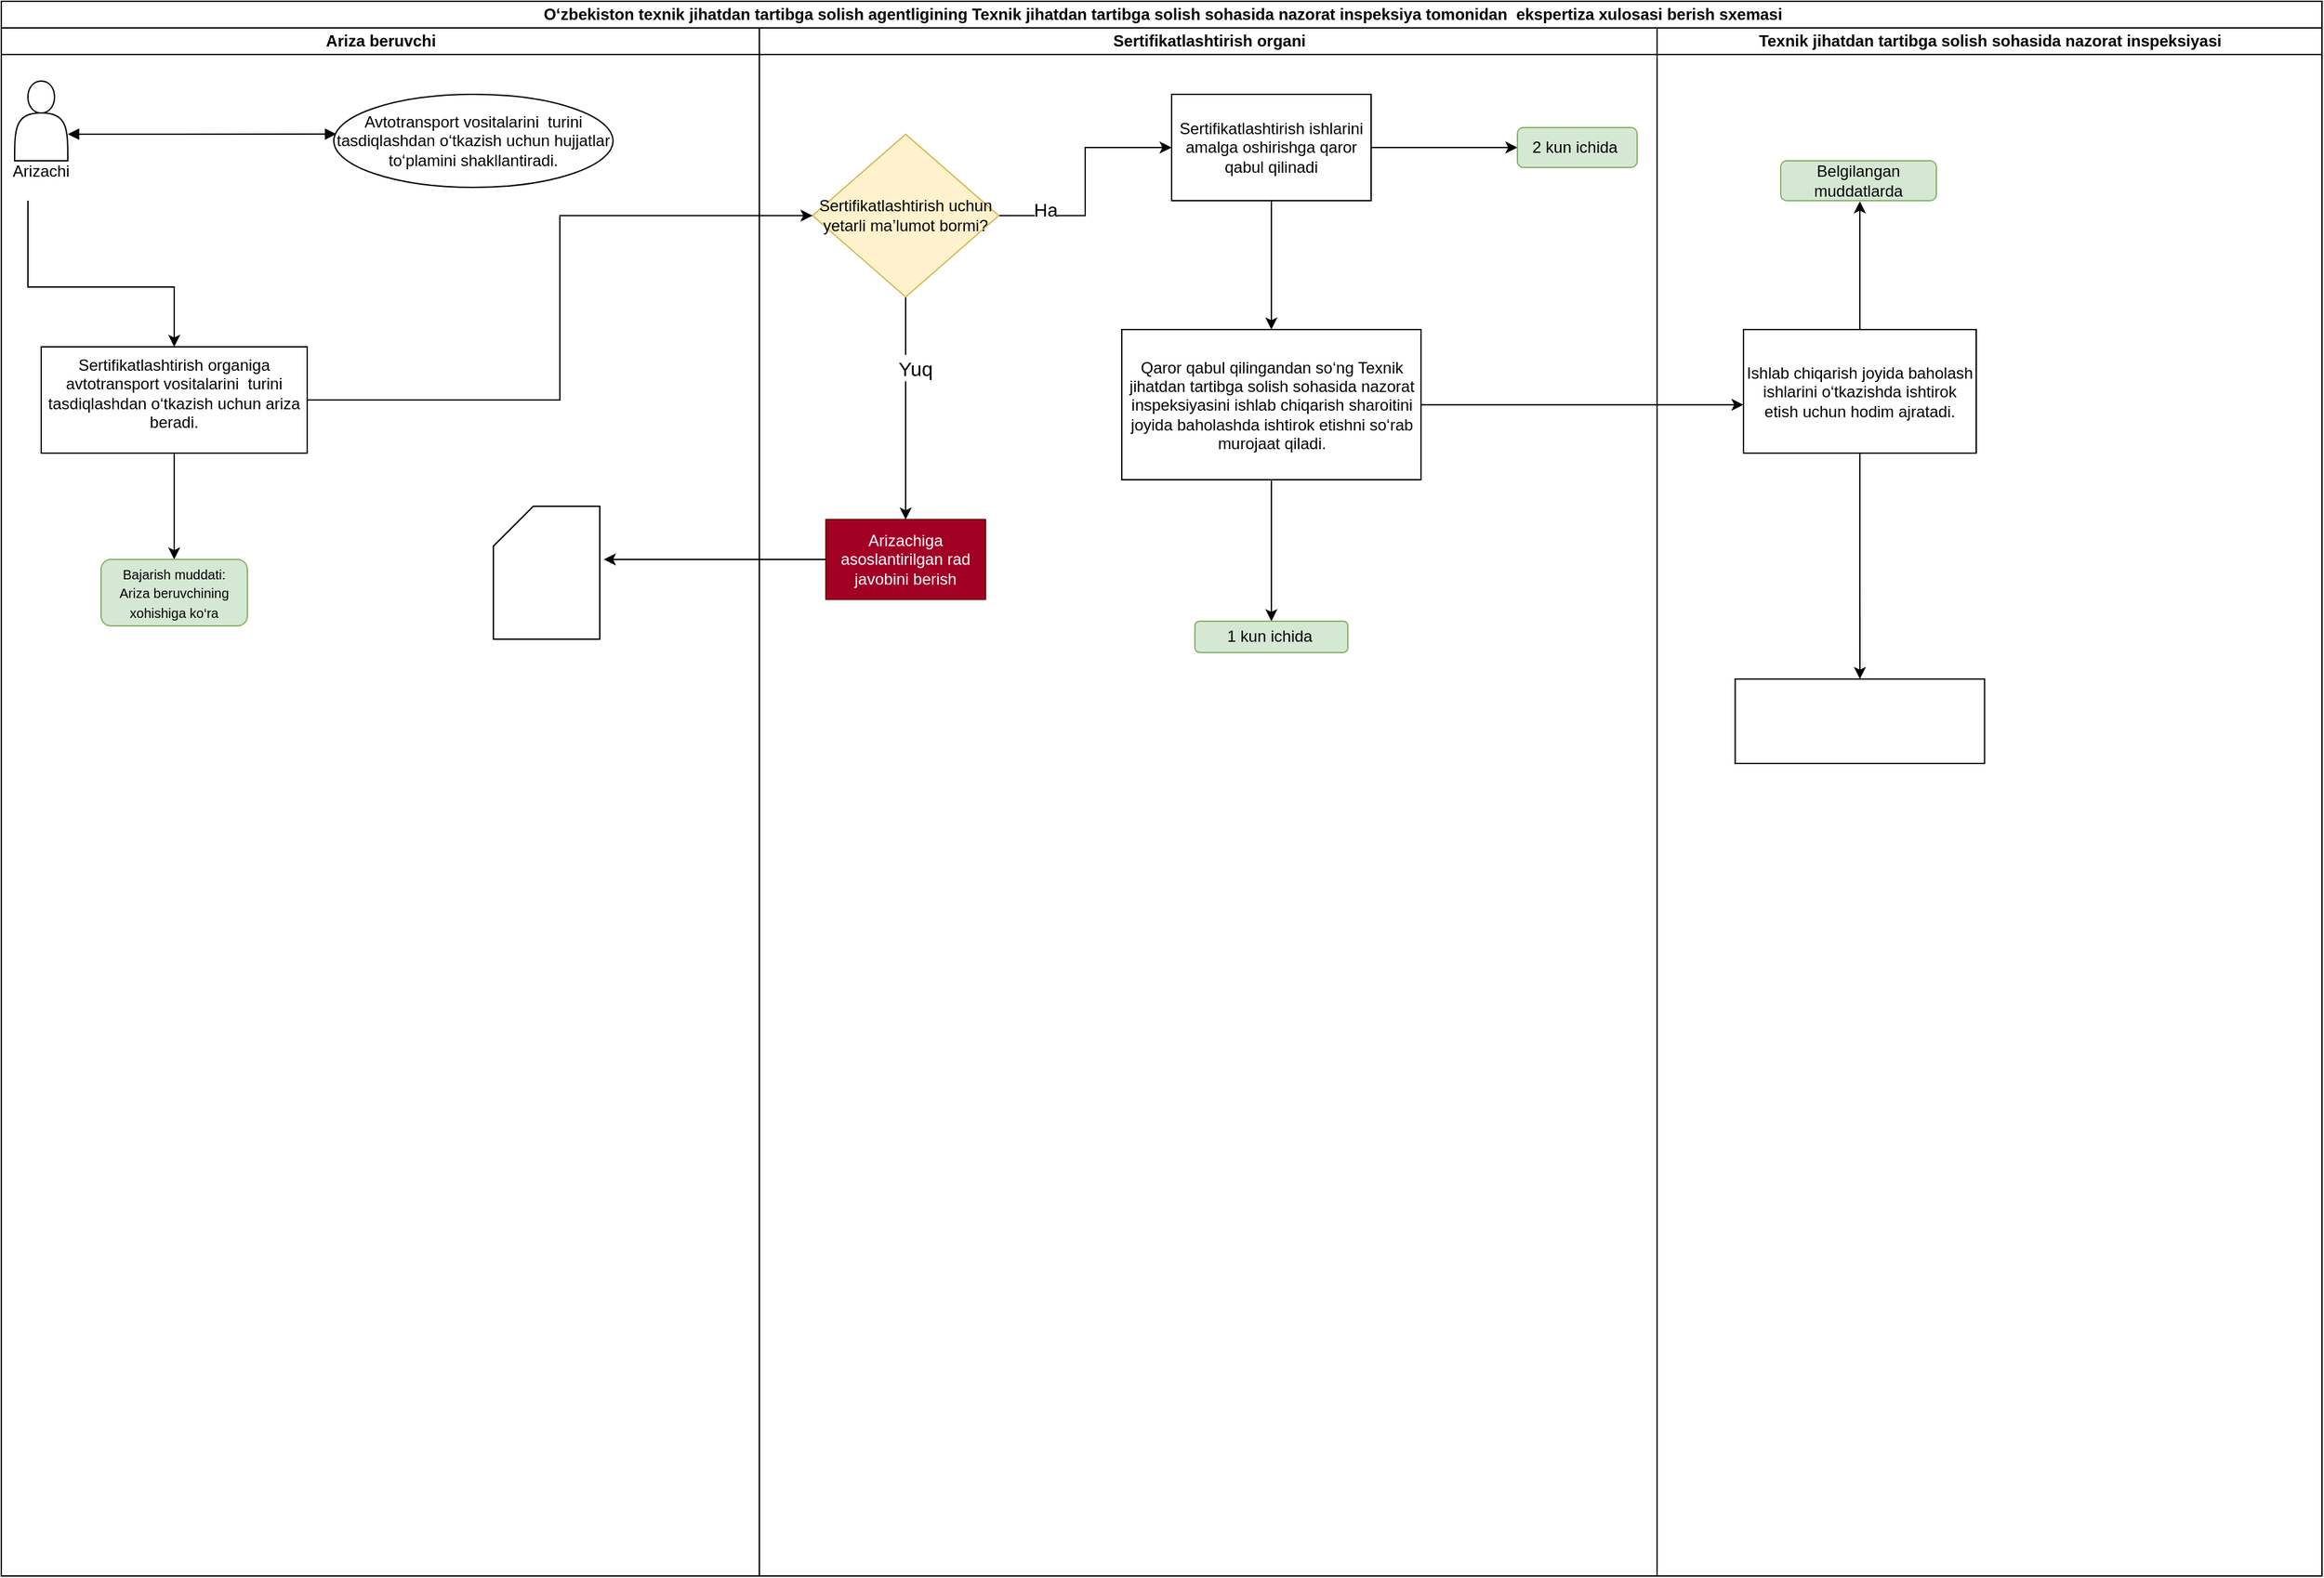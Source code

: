 <mxfile version="24.9.1">
  <diagram name="Page-1" id="WMEvMQvgGlAdVSdO1EcV">
    <mxGraphModel dx="2632" dy="1904" grid="1" gridSize="10" guides="1" tooltips="1" connect="1" arrows="1" fold="1" page="1" pageScale="1" pageWidth="583" pageHeight="827" math="0" shadow="0">
      <root>
        <mxCell id="0" />
        <mxCell id="1" parent="0" />
        <mxCell id="QGYkuM-SD6Ew6iko7fnx-1" value="O‘zbekiston texnik jihatdan tartibga solish agentligining Texnik jihatdan tartibga solish sohasida nazorat inspeksiya tomonidan&amp;nbsp; ekspertiza xulosasi berish sxemasi" style="swimlane;childLayout=stackLayout;resizeParent=1;resizeParentMax=0;startSize=20;html=1;" vertex="1" parent="1">
          <mxGeometry x="-290" y="-660" width="1745" height="1185" as="geometry" />
        </mxCell>
        <mxCell id="QGYkuM-SD6Ew6iko7fnx-2" value="Ariza beruvchi" style="swimlane;startSize=20;html=1;" vertex="1" parent="QGYkuM-SD6Ew6iko7fnx-1">
          <mxGeometry y="20" width="570" height="1165" as="geometry" />
        </mxCell>
        <mxCell id="QGYkuM-SD6Ew6iko7fnx-14" value="" style="edgeStyle=orthogonalEdgeStyle;rounded=0;orthogonalLoop=1;jettySize=auto;html=1;" edge="1" parent="QGYkuM-SD6Ew6iko7fnx-2" source="QGYkuM-SD6Ew6iko7fnx-16" target="QGYkuM-SD6Ew6iko7fnx-13">
          <mxGeometry relative="1" as="geometry">
            <mxPoint x="35" y="150" as="sourcePoint" />
            <Array as="points">
              <mxPoint x="20" y="195" />
              <mxPoint x="130" y="195" />
            </Array>
          </mxGeometry>
        </mxCell>
        <mxCell id="QGYkuM-SD6Ew6iko7fnx-9" value="Avtotransport vositalarini&amp;nbsp; turini tasdiqlashdan o‘tkazish uchun hujjatlar to‘plamini shakllantiradi." style="ellipse;whiteSpace=wrap;html=1;" vertex="1" parent="QGYkuM-SD6Ew6iko7fnx-2">
          <mxGeometry x="250" y="50" width="210" height="70" as="geometry" />
        </mxCell>
        <mxCell id="QGYkuM-SD6Ew6iko7fnx-11" value="" style="endArrow=block;startArrow=block;endFill=1;startFill=1;html=1;rounded=0;entryX=0.009;entryY=0.427;entryDx=0;entryDy=0;entryPerimeter=0;" edge="1" parent="QGYkuM-SD6Ew6iko7fnx-2" target="QGYkuM-SD6Ew6iko7fnx-9">
          <mxGeometry width="160" relative="1" as="geometry">
            <mxPoint x="50" y="79.992" as="sourcePoint" />
            <mxPoint x="230" y="80" as="targetPoint" />
          </mxGeometry>
        </mxCell>
        <mxCell id="QGYkuM-SD6Ew6iko7fnx-23" style="edgeStyle=orthogonalEdgeStyle;rounded=0;orthogonalLoop=1;jettySize=auto;html=1;" edge="1" parent="QGYkuM-SD6Ew6iko7fnx-2" source="QGYkuM-SD6Ew6iko7fnx-13" target="QGYkuM-SD6Ew6iko7fnx-22">
          <mxGeometry relative="1" as="geometry" />
        </mxCell>
        <mxCell id="QGYkuM-SD6Ew6iko7fnx-13" value="Sertifikatlashtirish organiga avtotransport vositalarini  turini tasdiqlashdan o‘tkazish uchun ariza beradi." style="whiteSpace=wrap;html=1;verticalAlign=top;" vertex="1" parent="QGYkuM-SD6Ew6iko7fnx-2">
          <mxGeometry x="30" y="240" width="200" height="80" as="geometry" />
        </mxCell>
        <mxCell id="QGYkuM-SD6Ew6iko7fnx-15" value="" style="shape=actor;whiteSpace=wrap;html=1;" vertex="1" parent="QGYkuM-SD6Ew6iko7fnx-2">
          <mxGeometry x="10" y="40" width="40" height="60" as="geometry" />
        </mxCell>
        <mxCell id="QGYkuM-SD6Ew6iko7fnx-16" value="Arizachi&lt;div&gt;&lt;br&gt;&lt;/div&gt;" style="text;html=1;align=center;verticalAlign=middle;whiteSpace=wrap;rounded=0;" vertex="1" parent="QGYkuM-SD6Ew6iko7fnx-2">
          <mxGeometry y="100" width="60" height="30" as="geometry" />
        </mxCell>
        <mxCell id="QGYkuM-SD6Ew6iko7fnx-22" value="&lt;font style=&quot;font-size: 10px;&quot;&gt;Bajarish muddati:&lt;/font&gt;&lt;div&gt;&lt;font style=&quot;font-size: 10px;&quot;&gt;Ariza beruvchining xohishiga ko‘ra&lt;/font&gt;&lt;/div&gt;" style="rounded=1;whiteSpace=wrap;html=1;fillColor=#d5e8d4;strokeColor=#82b366;" vertex="1" parent="QGYkuM-SD6Ew6iko7fnx-2">
          <mxGeometry x="75" y="400" width="110" height="50" as="geometry" />
        </mxCell>
        <mxCell id="QGYkuM-SD6Ew6iko7fnx-42" value="" style="shape=card;whiteSpace=wrap;html=1;" vertex="1" parent="QGYkuM-SD6Ew6iko7fnx-2">
          <mxGeometry x="370" y="360" width="80" height="100" as="geometry" />
        </mxCell>
        <mxCell id="QGYkuM-SD6Ew6iko7fnx-3" value="Sertifikatlashtirish organi" style="swimlane;startSize=20;html=1;" vertex="1" parent="QGYkuM-SD6Ew6iko7fnx-1">
          <mxGeometry x="570" y="20" width="675" height="1165" as="geometry" />
        </mxCell>
        <mxCell id="QGYkuM-SD6Ew6iko7fnx-35" value="" style="edgeStyle=orthogonalEdgeStyle;rounded=0;orthogonalLoop=1;jettySize=auto;html=1;" edge="1" parent="QGYkuM-SD6Ew6iko7fnx-3" source="QGYkuM-SD6Ew6iko7fnx-32" target="QGYkuM-SD6Ew6iko7fnx-34">
          <mxGeometry relative="1" as="geometry" />
        </mxCell>
        <mxCell id="QGYkuM-SD6Ew6iko7fnx-36" value="Ha" style="edgeLabel;html=1;align=center;verticalAlign=middle;resizable=0;points=[];" vertex="1" connectable="0" parent="QGYkuM-SD6Ew6iko7fnx-35">
          <mxGeometry x="-0.602" y="5" relative="1" as="geometry">
            <mxPoint as="offset" />
          </mxGeometry>
        </mxCell>
        <mxCell id="QGYkuM-SD6Ew6iko7fnx-41" value="&lt;font style=&quot;font-size: 14px;&quot;&gt;Ha&lt;/font&gt;" style="edgeLabel;html=1;align=center;verticalAlign=middle;resizable=0;points=[];" vertex="1" connectable="0" parent="QGYkuM-SD6Ew6iko7fnx-35">
          <mxGeometry x="-0.613" y="5" relative="1" as="geometry">
            <mxPoint as="offset" />
          </mxGeometry>
        </mxCell>
        <mxCell id="QGYkuM-SD6Ew6iko7fnx-38" value="" style="edgeStyle=orthogonalEdgeStyle;rounded=0;orthogonalLoop=1;jettySize=auto;html=1;strokeWidth=1;" edge="1" parent="QGYkuM-SD6Ew6iko7fnx-3" source="QGYkuM-SD6Ew6iko7fnx-32" target="QGYkuM-SD6Ew6iko7fnx-37">
          <mxGeometry relative="1" as="geometry" />
        </mxCell>
        <mxCell id="QGYkuM-SD6Ew6iko7fnx-39" value="Yuq" style="edgeLabel;html=1;align=center;verticalAlign=middle;resizable=0;points=[];" vertex="1" connectable="0" parent="QGYkuM-SD6Ew6iko7fnx-38">
          <mxGeometry x="-0.416" y="4" relative="1" as="geometry">
            <mxPoint as="offset" />
          </mxGeometry>
        </mxCell>
        <mxCell id="QGYkuM-SD6Ew6iko7fnx-40" value="&lt;font style=&quot;font-size: 15px;&quot;&gt;Yuq&lt;/font&gt;" style="edgeLabel;html=1;align=center;verticalAlign=middle;resizable=0;points=[];" vertex="1" connectable="0" parent="QGYkuM-SD6Ew6iko7fnx-38">
          <mxGeometry x="-0.38" y="7" relative="1" as="geometry">
            <mxPoint y="1" as="offset" />
          </mxGeometry>
        </mxCell>
        <mxCell id="QGYkuM-SD6Ew6iko7fnx-32" value="Sertifikatlashtirish uchun yetarli ma’lumot bormi?" style="rhombus;whiteSpace=wrap;html=1;fillColor=#fff2cc;strokeColor=#d6b656;" vertex="1" parent="QGYkuM-SD6Ew6iko7fnx-3">
          <mxGeometry x="40" y="80" width="140" height="122.5" as="geometry" />
        </mxCell>
        <mxCell id="QGYkuM-SD6Ew6iko7fnx-45" value="" style="edgeStyle=orthogonalEdgeStyle;rounded=0;orthogonalLoop=1;jettySize=auto;html=1;" edge="1" parent="QGYkuM-SD6Ew6iko7fnx-3" source="QGYkuM-SD6Ew6iko7fnx-34" target="QGYkuM-SD6Ew6iko7fnx-44">
          <mxGeometry relative="1" as="geometry" />
        </mxCell>
        <mxCell id="QGYkuM-SD6Ew6iko7fnx-47" value="" style="edgeStyle=orthogonalEdgeStyle;rounded=0;orthogonalLoop=1;jettySize=auto;html=1;" edge="1" parent="QGYkuM-SD6Ew6iko7fnx-3" source="QGYkuM-SD6Ew6iko7fnx-34" target="QGYkuM-SD6Ew6iko7fnx-46">
          <mxGeometry relative="1" as="geometry" />
        </mxCell>
        <mxCell id="QGYkuM-SD6Ew6iko7fnx-34" value="Sertifikatlashtirish ishlarini amalga&amp;nbsp;oshirishga qaror qabul qilinadi" style="whiteSpace=wrap;html=1;" vertex="1" parent="QGYkuM-SD6Ew6iko7fnx-3">
          <mxGeometry x="310" y="50" width="150" height="80" as="geometry" />
        </mxCell>
        <mxCell id="QGYkuM-SD6Ew6iko7fnx-37" value="Arizachiga asoslantirilgan rad javobini berish" style="whiteSpace=wrap;html=1;fillColor=#a20025;fontColor=#ffffff;strokeColor=#6F0000;" vertex="1" parent="QGYkuM-SD6Ew6iko7fnx-3">
          <mxGeometry x="50" y="370" width="120" height="60" as="geometry" />
        </mxCell>
        <mxCell id="QGYkuM-SD6Ew6iko7fnx-51" value="" style="edgeStyle=orthogonalEdgeStyle;rounded=0;orthogonalLoop=1;jettySize=auto;html=1;" edge="1" parent="QGYkuM-SD6Ew6iko7fnx-3" source="QGYkuM-SD6Ew6iko7fnx-44" target="QGYkuM-SD6Ew6iko7fnx-50">
          <mxGeometry relative="1" as="geometry" />
        </mxCell>
        <mxCell id="QGYkuM-SD6Ew6iko7fnx-44" value="Qaror qabul qilingandan so‘ng Texnik jihatdan tartibga solish sohasida nazorat inspeksiyasini ishlab chiqarish sharoitini joyida baholashda ishtirok etishni so‘rab murojaat qiladi." style="whiteSpace=wrap;html=1;" vertex="1" parent="QGYkuM-SD6Ew6iko7fnx-3">
          <mxGeometry x="272.5" y="227" width="225" height="113" as="geometry" />
        </mxCell>
        <mxCell id="QGYkuM-SD6Ew6iko7fnx-46" value="2 kun ichida&amp;nbsp;" style="rounded=1;whiteSpace=wrap;html=1;fillColor=#d5e8d4;strokeColor=#82b366;" vertex="1" parent="QGYkuM-SD6Ew6iko7fnx-3">
          <mxGeometry x="570" y="75" width="90" height="30" as="geometry" />
        </mxCell>
        <mxCell id="QGYkuM-SD6Ew6iko7fnx-50" value="1 kun ichida&amp;nbsp;" style="rounded=1;whiteSpace=wrap;html=1;fillColor=#d5e8d4;strokeColor=#82b366;" vertex="1" parent="QGYkuM-SD6Ew6iko7fnx-3">
          <mxGeometry x="327.5" y="446.5" width="115" height="23.5" as="geometry" />
        </mxCell>
        <mxCell id="QGYkuM-SD6Ew6iko7fnx-4" value="Texnik jihatdan tartibga solish sohasida nazorat inspeksiyasi" style="swimlane;startSize=20;html=1;" vertex="1" parent="QGYkuM-SD6Ew6iko7fnx-1">
          <mxGeometry x="1245" y="20" width="500" height="1165" as="geometry" />
        </mxCell>
        <mxCell id="QGYkuM-SD6Ew6iko7fnx-55" value="" style="edgeStyle=orthogonalEdgeStyle;rounded=0;orthogonalLoop=1;jettySize=auto;html=1;" edge="1" parent="QGYkuM-SD6Ew6iko7fnx-4" source="QGYkuM-SD6Ew6iko7fnx-49">
          <mxGeometry relative="1" as="geometry">
            <mxPoint x="152.5" y="130.5" as="targetPoint" />
          </mxGeometry>
        </mxCell>
        <mxCell id="QGYkuM-SD6Ew6iko7fnx-58" value="" style="edgeStyle=orthogonalEdgeStyle;rounded=0;orthogonalLoop=1;jettySize=auto;html=1;" edge="1" parent="QGYkuM-SD6Ew6iko7fnx-4" source="QGYkuM-SD6Ew6iko7fnx-49" target="QGYkuM-SD6Ew6iko7fnx-57">
          <mxGeometry relative="1" as="geometry" />
        </mxCell>
        <mxCell id="QGYkuM-SD6Ew6iko7fnx-49" value="Ishlab chiqarish joyida baholash ishlarini o‘tkazishda ishtirok etish uchun hodim ajratadi." style="rounded=0;whiteSpace=wrap;html=1;" vertex="1" parent="QGYkuM-SD6Ew6iko7fnx-4">
          <mxGeometry x="65" y="227" width="175" height="93" as="geometry" />
        </mxCell>
        <mxCell id="QGYkuM-SD6Ew6iko7fnx-48" style="edgeStyle=orthogonalEdgeStyle;rounded=0;orthogonalLoop=1;jettySize=auto;html=1;" edge="1" parent="QGYkuM-SD6Ew6iko7fnx-4">
          <mxGeometry relative="1" as="geometry">
            <mxPoint x="65" y="283.58" as="targetPoint" />
            <mxPoint x="-177.5" y="283.58" as="sourcePoint" />
          </mxGeometry>
        </mxCell>
        <mxCell id="QGYkuM-SD6Ew6iko7fnx-56" value="Belgilangan muddatlarda" style="rounded=1;whiteSpace=wrap;html=1;fillColor=#d5e8d4;strokeColor=#82b366;" vertex="1" parent="QGYkuM-SD6Ew6iko7fnx-4">
          <mxGeometry x="93" y="100" width="117" height="30" as="geometry" />
        </mxCell>
        <mxCell id="QGYkuM-SD6Ew6iko7fnx-57" value="" style="whiteSpace=wrap;html=1;rounded=0;" vertex="1" parent="QGYkuM-SD6Ew6iko7fnx-4">
          <mxGeometry x="58.75" y="490" width="187.5" height="63.5" as="geometry" />
        </mxCell>
        <mxCell id="QGYkuM-SD6Ew6iko7fnx-33" style="edgeStyle=orthogonalEdgeStyle;rounded=0;orthogonalLoop=1;jettySize=auto;html=1;entryX=0;entryY=0.5;entryDx=0;entryDy=0;" edge="1" parent="QGYkuM-SD6Ew6iko7fnx-1" source="QGYkuM-SD6Ew6iko7fnx-13" target="QGYkuM-SD6Ew6iko7fnx-32">
          <mxGeometry relative="1" as="geometry" />
        </mxCell>
        <mxCell id="QGYkuM-SD6Ew6iko7fnx-43" style="edgeStyle=orthogonalEdgeStyle;rounded=0;orthogonalLoop=1;jettySize=auto;html=1;entryX=1.038;entryY=0.4;entryDx=0;entryDy=0;entryPerimeter=0;" edge="1" parent="QGYkuM-SD6Ew6iko7fnx-1" source="QGYkuM-SD6Ew6iko7fnx-37" target="QGYkuM-SD6Ew6iko7fnx-42">
          <mxGeometry relative="1" as="geometry" />
        </mxCell>
      </root>
    </mxGraphModel>
  </diagram>
</mxfile>
